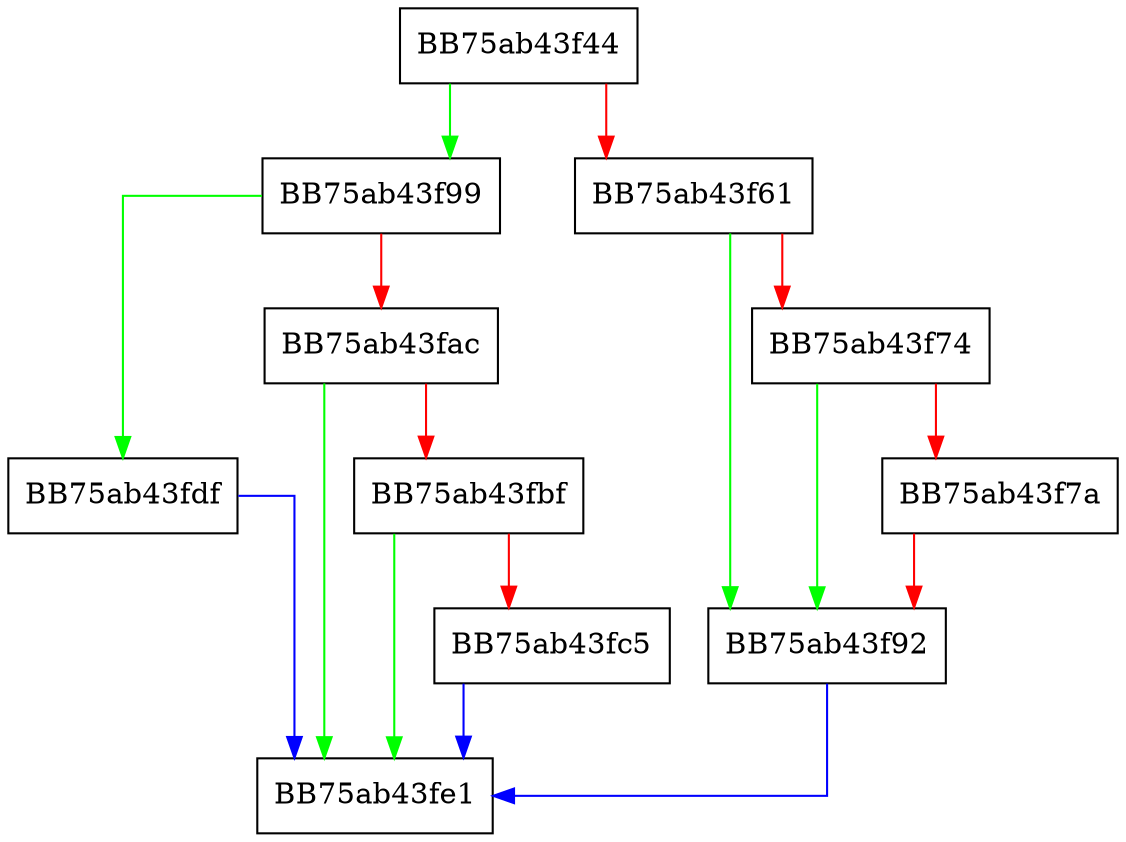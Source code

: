 digraph SampleSubmissionConsentGranted {
  node [shape="box"];
  graph [splines=ortho];
  BB75ab43f44 -> BB75ab43f99 [color="green"];
  BB75ab43f44 -> BB75ab43f61 [color="red"];
  BB75ab43f61 -> BB75ab43f92 [color="green"];
  BB75ab43f61 -> BB75ab43f74 [color="red"];
  BB75ab43f74 -> BB75ab43f92 [color="green"];
  BB75ab43f74 -> BB75ab43f7a [color="red"];
  BB75ab43f7a -> BB75ab43f92 [color="red"];
  BB75ab43f92 -> BB75ab43fe1 [color="blue"];
  BB75ab43f99 -> BB75ab43fdf [color="green"];
  BB75ab43f99 -> BB75ab43fac [color="red"];
  BB75ab43fac -> BB75ab43fe1 [color="green"];
  BB75ab43fac -> BB75ab43fbf [color="red"];
  BB75ab43fbf -> BB75ab43fe1 [color="green"];
  BB75ab43fbf -> BB75ab43fc5 [color="red"];
  BB75ab43fc5 -> BB75ab43fe1 [color="blue"];
  BB75ab43fdf -> BB75ab43fe1 [color="blue"];
}